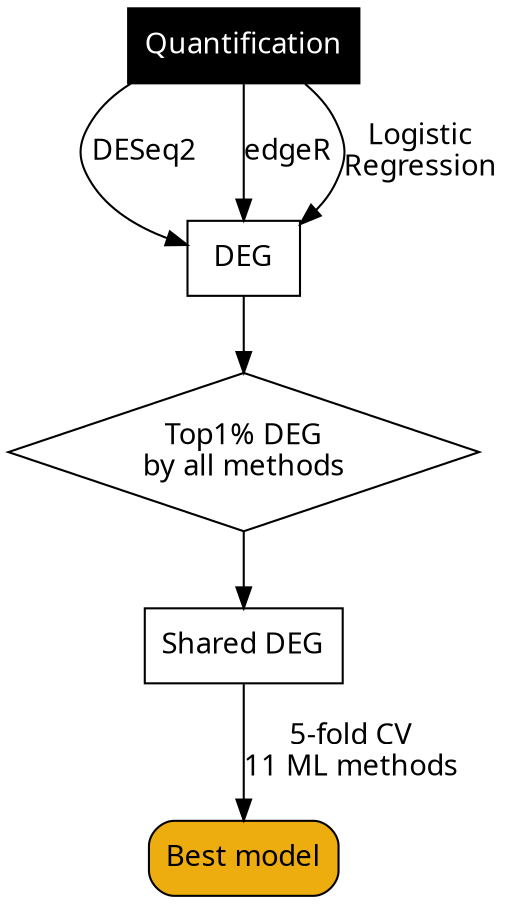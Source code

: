 digraph G {
  /*rankdir=LR; */
  node [fontname = "Handlee", color=black, fontcolor=black];
  edge [fontname = "Handlee", color=black, fontcolor=black];

  quant_pops [
    label = "Quantification";
    shape = rect;
    style = filled;
    fontcolor = white;
  ];

  deg_pops [
    label = "DEG";
    shape = rect;
  ];

  core_deg[
    label = "Shared DEG";
    shape = rect;
  ];

  best_model [
    label = "Best model";
    style = "rounded,filled";
    fillcolor = "darkgoldenrod2"
    shape = rect;
    color = black;
  ];

  check_top1[
    label = "Top1% DEG\nby all methods";
    shape = diamond;
  ];

  quant_pops-> deg_pops[label="DESeq2"];
  quant_pops-> deg_pops[label="edgeR"];
  quant_pops-> deg_pops[label="Logistic\nRegression"];

  deg_pops-> check_top1;
  check_top1-> core_deg;
  core_deg-> best_model [label="5-fold CV\n11 ML methods"];

/*
  {rank=same; check_top1  core_deg} 
  {rank=same; best_model deg_pops} 
*/
}
